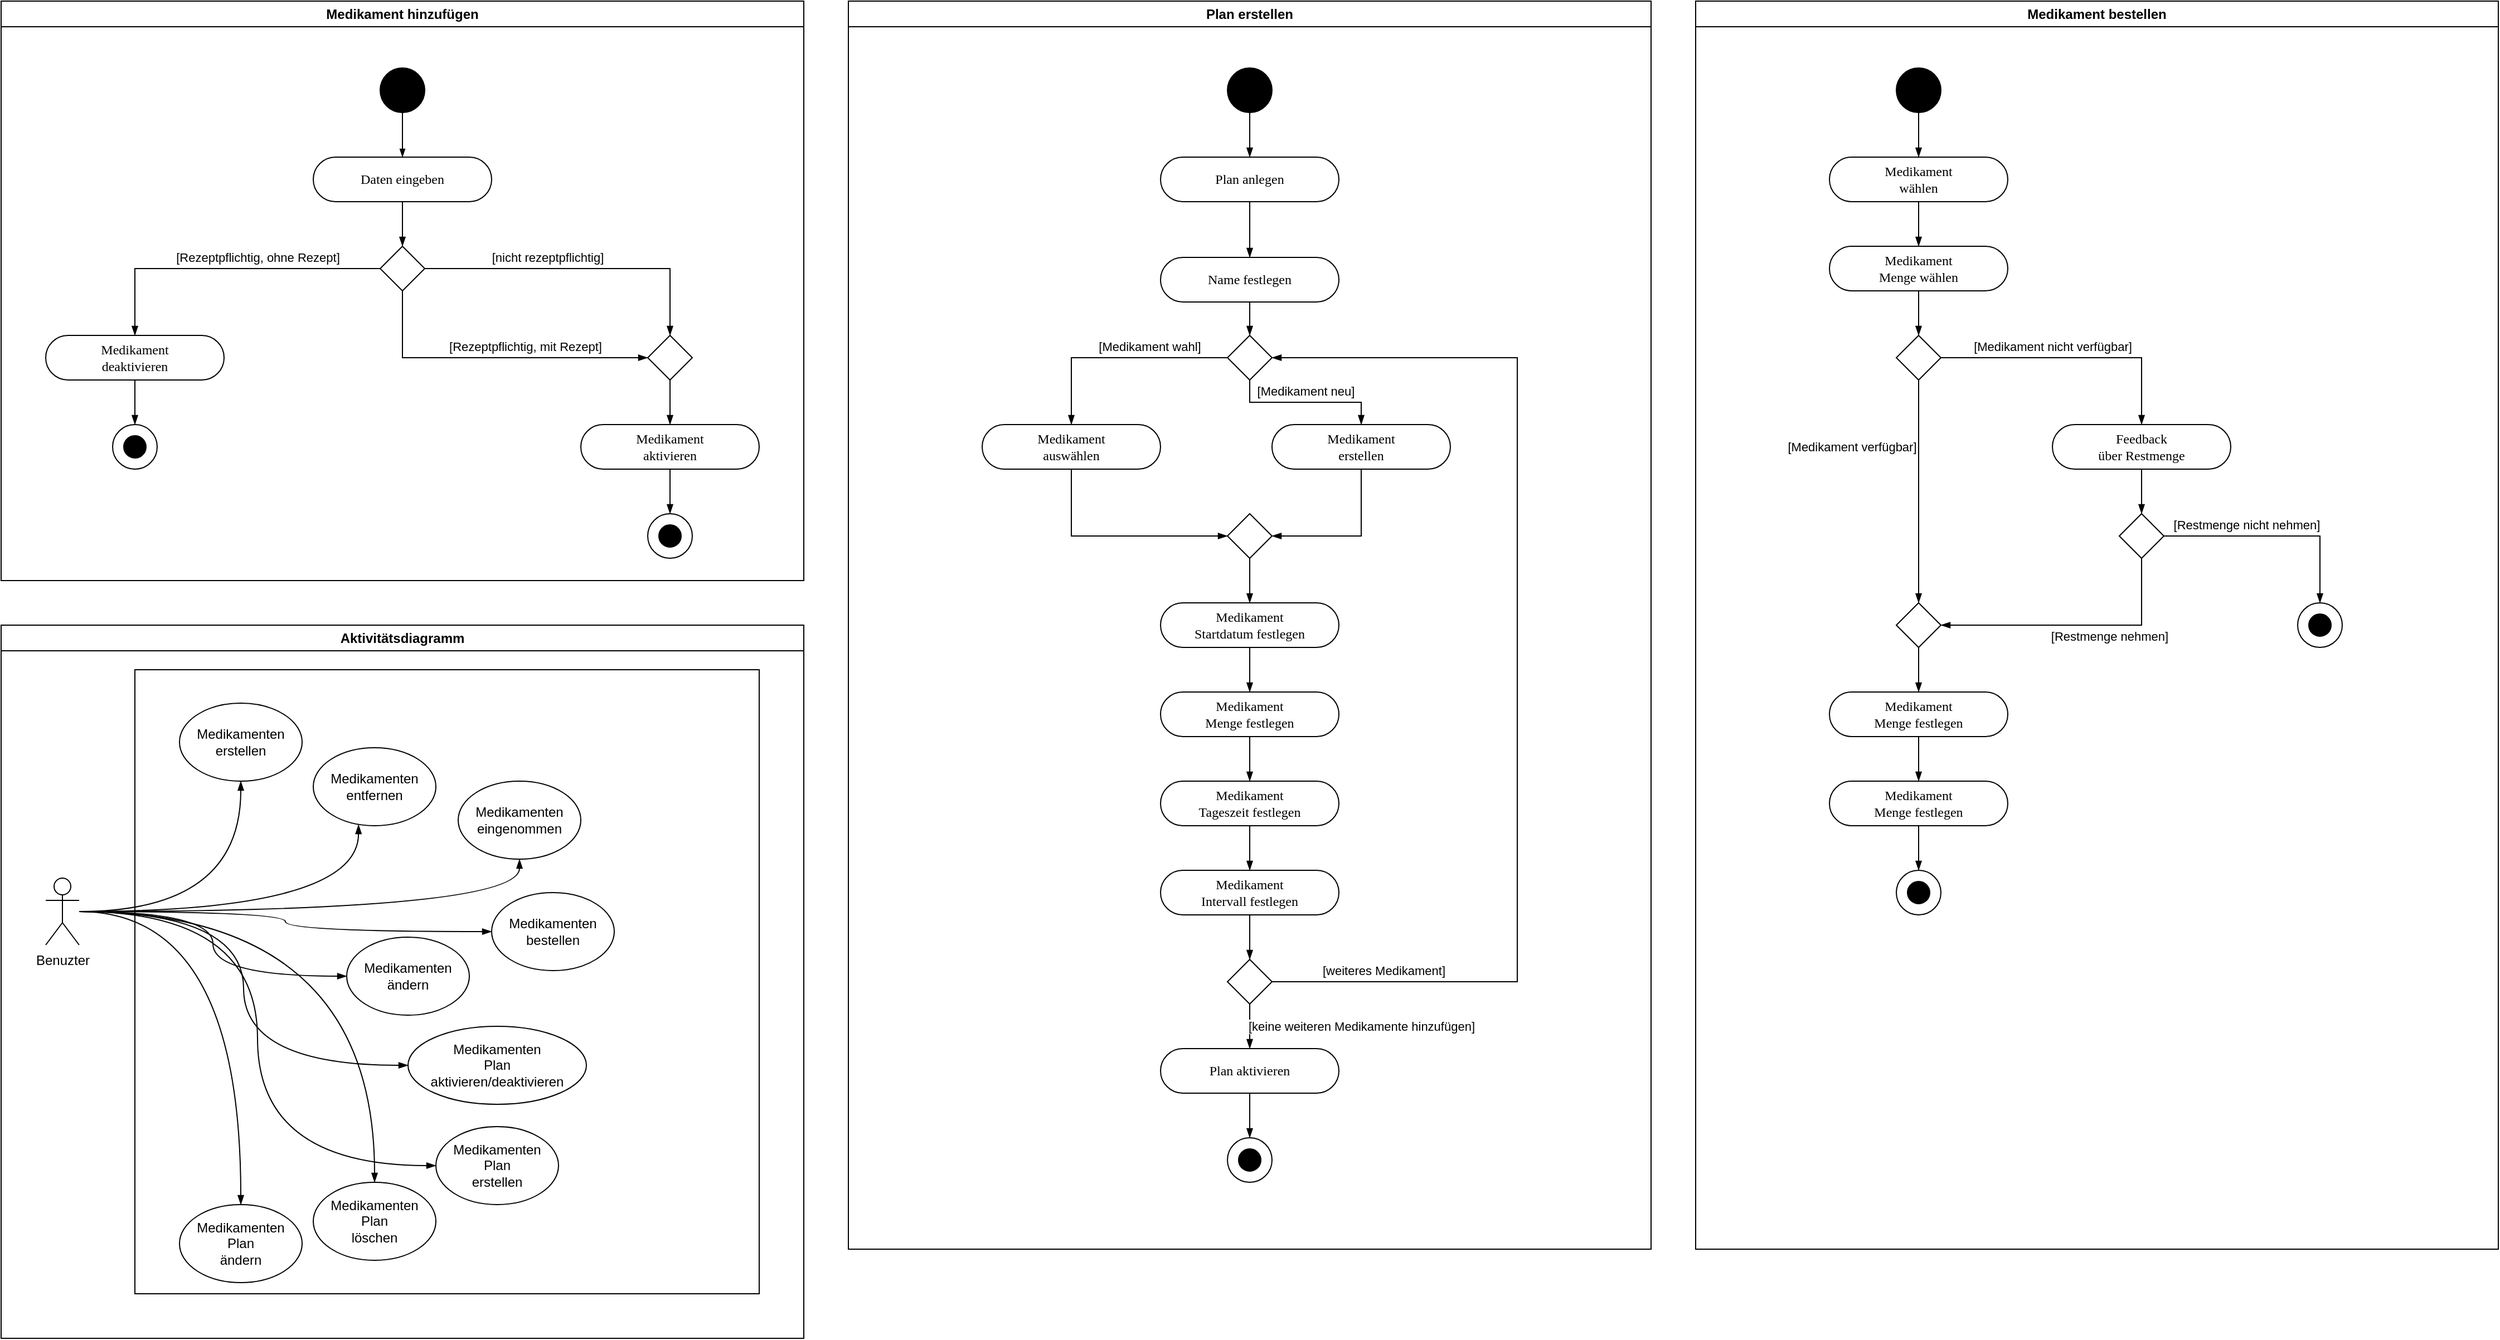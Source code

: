 <mxfile version="20.8.2" type="github">
  <diagram name="Page-1" id="0783ab3e-0a74-02c8-0abd-f7b4e66b4bec">
    <mxGraphModel dx="1434" dy="746" grid="1" gridSize="10" guides="1" tooltips="1" connect="1" arrows="1" fold="1" page="1" pageScale="1" pageWidth="2336" pageHeight="1654" background="none" math="0" shadow="0">
      <root>
        <mxCell id="0" />
        <mxCell id="1" parent="0" />
        <mxCell id="cQL__vxB0-XnDKcjRtCF-30" value="Medikament hinzufügen" style="swimlane;whiteSpace=wrap;html=1;fillColor=none;" parent="1" vertex="1">
          <mxGeometry x="40" y="40" width="720" height="520" as="geometry">
            <mxRectangle x="40" y="40" width="180" height="30" as="alternateBounds" />
          </mxGeometry>
        </mxCell>
        <mxCell id="60571a20871a0731-8" value="&lt;div&gt;Daten eingeben&lt;/div&gt;" style="rounded=1;whiteSpace=wrap;html=1;shadow=0;comic=0;labelBackgroundColor=none;strokeWidth=1;fontFamily=Verdana;fontSize=12;align=center;arcSize=50;" parent="cQL__vxB0-XnDKcjRtCF-30" vertex="1">
          <mxGeometry x="280" y="140" width="160" height="40" as="geometry" />
        </mxCell>
        <mxCell id="60571a20871a0731-4" value="" style="ellipse;whiteSpace=wrap;html=1;rounded=0;shadow=0;comic=0;labelBackgroundColor=none;strokeWidth=1;fillColor=#000000;fontFamily=Verdana;fontSize=12;align=center;" parent="cQL__vxB0-XnDKcjRtCF-30" vertex="1">
          <mxGeometry x="340" y="60" width="40" height="40" as="geometry" />
        </mxCell>
        <mxCell id="1c1d494c118603dd-27" style="edgeStyle=orthogonalEdgeStyle;rounded=0;html=1;labelBackgroundColor=none;startArrow=none;startFill=0;startSize=5;endArrow=blockThin;endFill=1;endSize=5;jettySize=auto;orthogonalLoop=1;strokeWidth=1;fontFamily=Verdana;fontSize=12" parent="cQL__vxB0-XnDKcjRtCF-30" source="60571a20871a0731-4" target="60571a20871a0731-8" edge="1">
          <mxGeometry relative="1" as="geometry" />
        </mxCell>
        <mxCell id="cQL__vxB0-XnDKcjRtCF-1" value="" style="rhombus;whiteSpace=wrap;html=1;" parent="cQL__vxB0-XnDKcjRtCF-30" vertex="1">
          <mxGeometry x="340" y="220" width="40" height="40" as="geometry" />
        </mxCell>
        <mxCell id="cQL__vxB0-XnDKcjRtCF-2" style="edgeStyle=elbowEdgeStyle;rounded=0;orthogonalLoop=1;jettySize=auto;html=1;startArrow=none;startFill=0;endArrow=blockThin;endFill=1;" parent="cQL__vxB0-XnDKcjRtCF-30" source="60571a20871a0731-8" target="cQL__vxB0-XnDKcjRtCF-1" edge="1">
          <mxGeometry relative="1" as="geometry" />
        </mxCell>
        <mxCell id="cQL__vxB0-XnDKcjRtCF-3" value="" style="rhombus;whiteSpace=wrap;html=1;" parent="cQL__vxB0-XnDKcjRtCF-30" vertex="1">
          <mxGeometry x="580" y="300" width="40" height="40" as="geometry" />
        </mxCell>
        <mxCell id="cQL__vxB0-XnDKcjRtCF-4" style="edgeStyle=elbowEdgeStyle;rounded=0;orthogonalLoop=1;jettySize=auto;html=1;startArrow=none;startFill=0;endArrow=blockThin;endFill=1;" parent="cQL__vxB0-XnDKcjRtCF-30" source="cQL__vxB0-XnDKcjRtCF-1" target="cQL__vxB0-XnDKcjRtCF-3" edge="1">
          <mxGeometry relative="1" as="geometry">
            <Array as="points">
              <mxPoint x="600" y="240" />
              <mxPoint x="420" y="190" />
              <mxPoint x="640" y="190" />
              <mxPoint x="660" y="210" />
              <mxPoint x="670" y="215" />
              <mxPoint x="415" y="250" />
            </Array>
          </mxGeometry>
        </mxCell>
        <mxCell id="cQL__vxB0-XnDKcjRtCF-28" value="&lt;div&gt;[nicht rezeptpflichtig]&lt;/div&gt;" style="edgeLabel;html=1;align=center;verticalAlign=middle;resizable=0;points=[];" parent="cQL__vxB0-XnDKcjRtCF-4" vertex="1" connectable="0">
          <mxGeometry x="-0.479" y="2" relative="1" as="geometry">
            <mxPoint x="37" y="-8" as="offset" />
          </mxGeometry>
        </mxCell>
        <mxCell id="cQL__vxB0-XnDKcjRtCF-19" style="edgeStyle=orthogonalEdgeStyle;rounded=0;orthogonalLoop=1;jettySize=auto;html=1;entryX=0;entryY=0.5;entryDx=0;entryDy=0;startArrow=none;startFill=0;endArrow=blockThin;endFill=1;" parent="cQL__vxB0-XnDKcjRtCF-30" source="cQL__vxB0-XnDKcjRtCF-1" target="cQL__vxB0-XnDKcjRtCF-3" edge="1">
          <mxGeometry relative="1" as="geometry">
            <Array as="points">
              <mxPoint x="360" y="320" />
            </Array>
          </mxGeometry>
        </mxCell>
        <mxCell id="cQL__vxB0-XnDKcjRtCF-29" value="&lt;div&gt;[Rezeptpflichtig, mit Rezept]&lt;/div&gt;" style="edgeLabel;html=1;align=center;verticalAlign=middle;resizable=0;points=[];" parent="cQL__vxB0-XnDKcjRtCF-19" vertex="1" connectable="0">
          <mxGeometry x="0.4" y="-4" relative="1" as="geometry">
            <mxPoint x="-26" y="-14" as="offset" />
          </mxGeometry>
        </mxCell>
        <mxCell id="cQL__vxB0-XnDKcjRtCF-6" value="&lt;div&gt;Medikament&lt;/div&gt;&lt;div&gt;aktivieren&lt;/div&gt;" style="rounded=1;whiteSpace=wrap;html=1;shadow=0;comic=0;labelBackgroundColor=none;strokeWidth=1;fontFamily=Verdana;fontSize=12;align=center;arcSize=50;" parent="cQL__vxB0-XnDKcjRtCF-30" vertex="1">
          <mxGeometry x="520" y="380" width="160" height="40" as="geometry" />
        </mxCell>
        <mxCell id="cQL__vxB0-XnDKcjRtCF-22" style="edgeStyle=orthogonalEdgeStyle;rounded=0;orthogonalLoop=1;jettySize=auto;html=1;entryX=0.5;entryY=0;entryDx=0;entryDy=0;startArrow=none;startFill=0;endArrow=blockThin;endFill=1;" parent="cQL__vxB0-XnDKcjRtCF-30" source="cQL__vxB0-XnDKcjRtCF-3" target="cQL__vxB0-XnDKcjRtCF-6" edge="1">
          <mxGeometry relative="1" as="geometry" />
        </mxCell>
        <mxCell id="cQL__vxB0-XnDKcjRtCF-7" value="&lt;div&gt;Medikament&lt;/div&gt;&lt;div&gt;deaktivieren&lt;/div&gt;" style="rounded=1;whiteSpace=wrap;html=1;shadow=0;comic=0;labelBackgroundColor=none;strokeWidth=1;fontFamily=Verdana;fontSize=12;align=center;arcSize=50;" parent="cQL__vxB0-XnDKcjRtCF-30" vertex="1">
          <mxGeometry x="40" y="300" width="160" height="40" as="geometry" />
        </mxCell>
        <mxCell id="cQL__vxB0-XnDKcjRtCF-26" value="&lt;div&gt;[Rezeptpflichtig, ohne Rezept]&lt;/div&gt;" style="edgeStyle=orthogonalEdgeStyle;rounded=0;orthogonalLoop=1;jettySize=auto;html=1;entryX=0.5;entryY=0;entryDx=0;entryDy=0;startArrow=none;startFill=0;endArrow=blockThin;endFill=1;" parent="cQL__vxB0-XnDKcjRtCF-30" source="cQL__vxB0-XnDKcjRtCF-1" target="cQL__vxB0-XnDKcjRtCF-7" edge="1">
          <mxGeometry x="-0.214" y="-10" relative="1" as="geometry">
            <mxPoint as="offset" />
          </mxGeometry>
        </mxCell>
        <mxCell id="cQL__vxB0-XnDKcjRtCF-15" style="edgeStyle=orthogonalEdgeStyle;rounded=0;orthogonalLoop=1;jettySize=auto;html=1;entryX=0.5;entryY=0;entryDx=0;entryDy=0;startArrow=none;startFill=0;endArrow=blockThin;endFill=1;" parent="cQL__vxB0-XnDKcjRtCF-30" source="cQL__vxB0-XnDKcjRtCF-7" target="cQL__vxB0-XnDKcjRtCF-17" edge="1">
          <mxGeometry relative="1" as="geometry">
            <mxPoint x="130" y="360" as="targetPoint" />
          </mxGeometry>
        </mxCell>
        <mxCell id="cQL__vxB0-XnDKcjRtCF-27" style="edgeStyle=orthogonalEdgeStyle;rounded=0;orthogonalLoop=1;jettySize=auto;html=1;entryX=0.5;entryY=0;entryDx=0;entryDy=0;startArrow=none;startFill=0;endArrow=blockThin;endFill=1;" parent="cQL__vxB0-XnDKcjRtCF-30" source="cQL__vxB0-XnDKcjRtCF-6" target="cQL__vxB0-XnDKcjRtCF-25" edge="1">
          <mxGeometry relative="1" as="geometry" />
        </mxCell>
        <mxCell id="cQL__vxB0-XnDKcjRtCF-160" value="" style="group" parent="cQL__vxB0-XnDKcjRtCF-30" vertex="1" connectable="0">
          <mxGeometry x="580" y="460" width="40" height="40" as="geometry" />
        </mxCell>
        <mxCell id="cQL__vxB0-XnDKcjRtCF-24" value="" style="ellipse;whiteSpace=wrap;html=1;rounded=0;shadow=0;comic=0;labelBackgroundColor=none;strokeWidth=1;fillColor=#000000;fontFamily=Verdana;fontSize=12;align=center;container=0;" parent="cQL__vxB0-XnDKcjRtCF-160" vertex="1">
          <mxGeometry x="10" y="10" width="20" height="20" as="geometry" />
        </mxCell>
        <mxCell id="cQL__vxB0-XnDKcjRtCF-25" value="" style="ellipse;whiteSpace=wrap;html=1;aspect=fixed;fillColor=none;container=0;" parent="cQL__vxB0-XnDKcjRtCF-160" vertex="1">
          <mxGeometry width="40" height="40" as="geometry" />
        </mxCell>
        <mxCell id="cQL__vxB0-XnDKcjRtCF-161" value="" style="group" parent="cQL__vxB0-XnDKcjRtCF-30" vertex="1" connectable="0">
          <mxGeometry x="100" y="380" width="40" height="40" as="geometry" />
        </mxCell>
        <mxCell id="cQL__vxB0-XnDKcjRtCF-16" value="" style="ellipse;whiteSpace=wrap;html=1;rounded=0;shadow=0;comic=0;labelBackgroundColor=none;strokeWidth=1;fillColor=#000000;fontFamily=Verdana;fontSize=12;align=center;container=0;" parent="cQL__vxB0-XnDKcjRtCF-161" vertex="1">
          <mxGeometry x="10" y="10" width="20" height="20" as="geometry" />
        </mxCell>
        <mxCell id="cQL__vxB0-XnDKcjRtCF-17" value="" style="ellipse;whiteSpace=wrap;html=1;aspect=fixed;fillColor=none;container=0;" parent="cQL__vxB0-XnDKcjRtCF-161" vertex="1">
          <mxGeometry width="40" height="40" as="geometry" />
        </mxCell>
        <mxCell id="cQL__vxB0-XnDKcjRtCF-35" value="Plan erstellen" style="swimlane;whiteSpace=wrap;html=1;fillColor=none;container=0;" parent="1" vertex="1">
          <mxGeometry x="800" y="40" width="720" height="1120" as="geometry" />
        </mxCell>
        <mxCell id="cQL__vxB0-XnDKcjRtCF-38" style="edgeStyle=orthogonalEdgeStyle;rounded=0;orthogonalLoop=1;jettySize=auto;html=1;entryX=0.5;entryY=0;entryDx=0;entryDy=0;startArrow=none;startFill=0;endArrow=blockThin;endFill=1;" parent="1" source="cQL__vxB0-XnDKcjRtCF-36" target="cQL__vxB0-XnDKcjRtCF-39" edge="1">
          <mxGeometry relative="1" as="geometry">
            <mxPoint x="1160" y="170" as="targetPoint" />
          </mxGeometry>
        </mxCell>
        <mxCell id="cQL__vxB0-XnDKcjRtCF-36" value="" style="ellipse;whiteSpace=wrap;html=1;rounded=0;shadow=0;comic=0;labelBackgroundColor=none;strokeWidth=1;fillColor=#000000;fontFamily=Verdana;fontSize=12;align=center;" parent="1" vertex="1">
          <mxGeometry x="1140" y="100" width="40" height="40" as="geometry" />
        </mxCell>
        <mxCell id="cQL__vxB0-XnDKcjRtCF-42" style="edgeStyle=orthogonalEdgeStyle;rounded=0;orthogonalLoop=1;jettySize=auto;html=1;endArrow=blockThin;endFill=1;startArrow=none;startFill=0;" parent="1" source="cQL__vxB0-XnDKcjRtCF-39" target="cQL__vxB0-XnDKcjRtCF-41" edge="1">
          <mxGeometry relative="1" as="geometry" />
        </mxCell>
        <mxCell id="cQL__vxB0-XnDKcjRtCF-39" value="Plan anlegen" style="rounded=1;whiteSpace=wrap;html=1;shadow=0;comic=0;labelBackgroundColor=none;strokeWidth=1;fontFamily=Verdana;fontSize=12;align=center;arcSize=50;" parent="1" vertex="1">
          <mxGeometry x="1080" y="180" width="160" height="40" as="geometry" />
        </mxCell>
        <mxCell id="cQL__vxB0-XnDKcjRtCF-46" style="edgeStyle=orthogonalEdgeStyle;rounded=0;orthogonalLoop=1;jettySize=auto;html=1;entryX=0.5;entryY=0;entryDx=0;entryDy=0;startArrow=none;startFill=0;endArrow=blockThin;endFill=1;" parent="1" source="cQL__vxB0-XnDKcjRtCF-41" target="cQL__vxB0-XnDKcjRtCF-44" edge="1">
          <mxGeometry relative="1" as="geometry">
            <mxPoint x="1160" y="340" as="targetPoint" />
          </mxGeometry>
        </mxCell>
        <mxCell id="cQL__vxB0-XnDKcjRtCF-41" value="Name festlegen" style="rounded=1;whiteSpace=wrap;html=1;shadow=0;comic=0;labelBackgroundColor=none;strokeWidth=1;fontFamily=Verdana;fontSize=12;align=center;arcSize=50;fillColor=none;" parent="1" vertex="1">
          <mxGeometry x="1080" y="270" width="160" height="40" as="geometry" />
        </mxCell>
        <mxCell id="cQL__vxB0-XnDKcjRtCF-58" style="edgeStyle=orthogonalEdgeStyle;rounded=0;orthogonalLoop=1;jettySize=auto;html=1;entryX=0.5;entryY=0;entryDx=0;entryDy=0;exitX=0.5;exitY=1;exitDx=0;exitDy=0;startArrow=none;startFill=0;endArrow=blockThin;endFill=1;" parent="1" source="cQL__vxB0-XnDKcjRtCF-44" target="cQL__vxB0-XnDKcjRtCF-59" edge="1">
          <mxGeometry relative="1" as="geometry">
            <mxPoint x="1320" y="400" as="targetPoint" />
            <Array as="points">
              <mxPoint x="1160" y="400" />
              <mxPoint x="1260" y="400" />
            </Array>
          </mxGeometry>
        </mxCell>
        <mxCell id="cQL__vxB0-XnDKcjRtCF-88" value="[Medikament neu]" style="edgeLabel;html=1;align=center;verticalAlign=middle;resizable=0;points=[];" parent="cQL__vxB0-XnDKcjRtCF-58" vertex="1" connectable="0">
          <mxGeometry x="0.329" y="1" relative="1" as="geometry">
            <mxPoint x="-23" y="-9" as="offset" />
          </mxGeometry>
        </mxCell>
        <mxCell id="cQL__vxB0-XnDKcjRtCF-85" style="edgeStyle=orthogonalEdgeStyle;rounded=0;orthogonalLoop=1;jettySize=auto;html=1;entryX=1;entryY=0.5;entryDx=0;entryDy=0;startArrow=blockThin;startFill=1;endArrow=none;endFill=0;" parent="1" source="cQL__vxB0-XnDKcjRtCF-44" target="cQL__vxB0-XnDKcjRtCF-73" edge="1">
          <mxGeometry relative="1" as="geometry">
            <Array as="points">
              <mxPoint x="1400" y="360" />
              <mxPoint x="1400" y="920" />
            </Array>
          </mxGeometry>
        </mxCell>
        <mxCell id="cQL__vxB0-XnDKcjRtCF-86" value="[weiteres Medikament]" style="edgeLabel;html=1;align=center;verticalAlign=middle;resizable=0;points=[];" parent="cQL__vxB0-XnDKcjRtCF-85" vertex="1" connectable="0">
          <mxGeometry x="-0.708" relative="1" as="geometry">
            <mxPoint x="-46" y="550" as="offset" />
          </mxGeometry>
        </mxCell>
        <mxCell id="cQL__vxB0-XnDKcjRtCF-44" value="" style="rhombus;whiteSpace=wrap;html=1;" parent="1" vertex="1">
          <mxGeometry x="1140" y="340" width="40" height="40" as="geometry" />
        </mxCell>
        <mxCell id="cQL__vxB0-XnDKcjRtCF-48" style="edgeStyle=orthogonalEdgeStyle;rounded=0;orthogonalLoop=1;jettySize=auto;html=1;exitX=0;exitY=0.5;exitDx=0;exitDy=0;entryX=0.5;entryY=0;entryDx=0;entryDy=0;startArrow=none;startFill=0;endArrow=blockThin;endFill=1;" parent="1" source="cQL__vxB0-XnDKcjRtCF-44" target="cQL__vxB0-XnDKcjRtCF-47" edge="1">
          <mxGeometry relative="1" as="geometry">
            <mxPoint x="1160" y="380" as="sourcePoint" />
            <Array as="points">
              <mxPoint x="1000" y="360" />
            </Array>
          </mxGeometry>
        </mxCell>
        <mxCell id="cQL__vxB0-XnDKcjRtCF-87" value="&lt;div&gt;[Medikament wahl]&lt;/div&gt;" style="edgeLabel;html=1;align=center;verticalAlign=middle;resizable=0;points=[];" parent="cQL__vxB0-XnDKcjRtCF-48" vertex="1" connectable="0">
          <mxGeometry x="-0.2" y="2" relative="1" as="geometry">
            <mxPoint x="10" y="-12" as="offset" />
          </mxGeometry>
        </mxCell>
        <mxCell id="cQL__vxB0-XnDKcjRtCF-47" value="&lt;div&gt;Medikament&lt;/div&gt;&lt;div&gt;auswählen&lt;br&gt;&lt;/div&gt;" style="rounded=1;whiteSpace=wrap;html=1;shadow=0;comic=0;labelBackgroundColor=none;strokeWidth=1;fontFamily=Verdana;fontSize=12;align=center;arcSize=50;fillColor=none;" parent="1" vertex="1">
          <mxGeometry x="920" y="420" width="160" height="40" as="geometry" />
        </mxCell>
        <mxCell id="cQL__vxB0-XnDKcjRtCF-52" style="edgeStyle=orthogonalEdgeStyle;rounded=0;orthogonalLoop=1;jettySize=auto;html=1;startArrow=none;startFill=0;endArrow=blockThin;endFill=1;" parent="1" source="cQL__vxB0-XnDKcjRtCF-49" target="cQL__vxB0-XnDKcjRtCF-51" edge="1">
          <mxGeometry relative="1" as="geometry" />
        </mxCell>
        <mxCell id="cQL__vxB0-XnDKcjRtCF-49" value="&lt;div&gt;Medikament&lt;/div&gt;&lt;div&gt;Startdatum festlegen&lt;br&gt;&lt;/div&gt;" style="rounded=1;whiteSpace=wrap;html=1;shadow=0;comic=0;labelBackgroundColor=none;strokeWidth=1;fontFamily=Verdana;fontSize=12;align=center;arcSize=50;fillColor=none;" parent="1" vertex="1">
          <mxGeometry x="1080" y="580" width="160" height="40" as="geometry" />
        </mxCell>
        <mxCell id="cQL__vxB0-XnDKcjRtCF-54" style="edgeStyle=orthogonalEdgeStyle;rounded=0;orthogonalLoop=1;jettySize=auto;html=1;startArrow=none;startFill=0;endArrow=blockThin;endFill=1;" parent="1" source="cQL__vxB0-XnDKcjRtCF-51" target="cQL__vxB0-XnDKcjRtCF-53" edge="1">
          <mxGeometry relative="1" as="geometry" />
        </mxCell>
        <mxCell id="cQL__vxB0-XnDKcjRtCF-51" value="&lt;div&gt;Medikament&lt;/div&gt;&lt;div&gt;Menge festlegen&lt;br&gt;&lt;/div&gt;" style="rounded=1;whiteSpace=wrap;html=1;shadow=0;comic=0;labelBackgroundColor=none;strokeWidth=1;fontFamily=Verdana;fontSize=12;align=center;arcSize=50;fillColor=none;" parent="1" vertex="1">
          <mxGeometry x="1080" y="660" width="160" height="40" as="geometry" />
        </mxCell>
        <mxCell id="cQL__vxB0-XnDKcjRtCF-56" style="edgeStyle=orthogonalEdgeStyle;rounded=0;orthogonalLoop=1;jettySize=auto;html=1;startArrow=none;startFill=0;endArrow=blockThin;endFill=1;" parent="1" source="cQL__vxB0-XnDKcjRtCF-53" target="cQL__vxB0-XnDKcjRtCF-55" edge="1">
          <mxGeometry relative="1" as="geometry" />
        </mxCell>
        <mxCell id="cQL__vxB0-XnDKcjRtCF-53" value="&lt;div&gt;Medikament&lt;/div&gt;&lt;div&gt;Tageszeit festlegen&lt;br&gt;&lt;/div&gt;" style="rounded=1;whiteSpace=wrap;html=1;shadow=0;comic=0;labelBackgroundColor=none;strokeWidth=1;fontFamily=Verdana;fontSize=12;align=center;arcSize=50;fillColor=none;" parent="1" vertex="1">
          <mxGeometry x="1080" y="740" width="160" height="40" as="geometry" />
        </mxCell>
        <mxCell id="cQL__vxB0-XnDKcjRtCF-76" style="edgeStyle=orthogonalEdgeStyle;rounded=0;orthogonalLoop=1;jettySize=auto;html=1;entryX=0.5;entryY=0;entryDx=0;entryDy=0;startArrow=none;startFill=0;endArrow=blockThin;endFill=1;" parent="1" source="cQL__vxB0-XnDKcjRtCF-55" target="cQL__vxB0-XnDKcjRtCF-73" edge="1">
          <mxGeometry relative="1" as="geometry" />
        </mxCell>
        <mxCell id="cQL__vxB0-XnDKcjRtCF-55" value="&lt;div&gt;Medikament&lt;/div&gt;Intervall festlegen" style="rounded=1;whiteSpace=wrap;html=1;shadow=0;comic=0;labelBackgroundColor=none;strokeWidth=1;fontFamily=Verdana;fontSize=12;align=center;arcSize=50;fillColor=none;" parent="1" vertex="1">
          <mxGeometry x="1080" y="820" width="160" height="40" as="geometry" />
        </mxCell>
        <mxCell id="cQL__vxB0-XnDKcjRtCF-59" value="&lt;div&gt;Medikament&lt;/div&gt;&lt;div&gt;erstellen&lt;/div&gt;" style="rounded=1;whiteSpace=wrap;html=1;shadow=0;comic=0;labelBackgroundColor=none;strokeWidth=1;fontFamily=Verdana;fontSize=12;align=center;arcSize=50;fillColor=none;" parent="1" vertex="1">
          <mxGeometry x="1180" y="420" width="160" height="40" as="geometry" />
        </mxCell>
        <mxCell id="cQL__vxB0-XnDKcjRtCF-158" style="edgeStyle=orthogonalEdgeStyle;rounded=0;orthogonalLoop=1;jettySize=auto;html=1;entryX=0.5;entryY=0;entryDx=0;entryDy=0;startArrow=none;startFill=0;endArrow=blockThin;endFill=1;" parent="1" source="cQL__vxB0-XnDKcjRtCF-62" target="cQL__vxB0-XnDKcjRtCF-156" edge="1">
          <mxGeometry relative="1" as="geometry" />
        </mxCell>
        <mxCell id="cQL__vxB0-XnDKcjRtCF-62" value="Plan aktivieren" style="rounded=1;whiteSpace=wrap;html=1;shadow=0;comic=0;labelBackgroundColor=none;strokeWidth=1;fontFamily=Verdana;fontSize=12;align=center;arcSize=50;fillColor=none;" parent="1" vertex="1">
          <mxGeometry x="1080" y="980" width="160" height="40" as="geometry" />
        </mxCell>
        <mxCell id="cQL__vxB0-XnDKcjRtCF-84" style="edgeStyle=orthogonalEdgeStyle;rounded=0;orthogonalLoop=1;jettySize=auto;html=1;entryX=0.5;entryY=0;entryDx=0;entryDy=0;startArrow=none;startFill=0;endArrow=blockThin;endFill=1;" parent="1" source="cQL__vxB0-XnDKcjRtCF-73" target="cQL__vxB0-XnDKcjRtCF-62" edge="1">
          <mxGeometry relative="1" as="geometry" />
        </mxCell>
        <mxCell id="cQL__vxB0-XnDKcjRtCF-111" value="[keine weiteren Medikamente hinzufügen]" style="edgeLabel;html=1;align=center;verticalAlign=middle;resizable=0;points=[];" parent="cQL__vxB0-XnDKcjRtCF-84" vertex="1" connectable="0">
          <mxGeometry x="-0.263" y="1" relative="1" as="geometry">
            <mxPoint x="99" y="5" as="offset" />
          </mxGeometry>
        </mxCell>
        <mxCell id="cQL__vxB0-XnDKcjRtCF-73" value="" style="rhombus;whiteSpace=wrap;html=1;" parent="1" vertex="1">
          <mxGeometry x="1140" y="900" width="40" height="40" as="geometry" />
        </mxCell>
        <mxCell id="cQL__vxB0-XnDKcjRtCF-77" value="" style="rhombus;whiteSpace=wrap;html=1;fillColor=none;" parent="1" vertex="1">
          <mxGeometry x="1140" y="500" width="40" height="40" as="geometry" />
        </mxCell>
        <mxCell id="cQL__vxB0-XnDKcjRtCF-79" style="edgeStyle=orthogonalEdgeStyle;rounded=0;orthogonalLoop=1;jettySize=auto;html=1;entryX=0;entryY=0.5;entryDx=0;entryDy=0;startArrow=none;startFill=0;endArrow=blockThin;endFill=1;" parent="1" source="cQL__vxB0-XnDKcjRtCF-47" target="cQL__vxB0-XnDKcjRtCF-77" edge="1">
          <mxGeometry relative="1" as="geometry">
            <Array as="points">
              <mxPoint x="1000" y="520" />
            </Array>
          </mxGeometry>
        </mxCell>
        <mxCell id="cQL__vxB0-XnDKcjRtCF-80" style="edgeStyle=orthogonalEdgeStyle;rounded=0;orthogonalLoop=1;jettySize=auto;html=1;entryX=1;entryY=0.5;entryDx=0;entryDy=0;startArrow=none;startFill=0;endArrow=blockThin;endFill=1;" parent="1" source="cQL__vxB0-XnDKcjRtCF-59" target="cQL__vxB0-XnDKcjRtCF-77" edge="1">
          <mxGeometry relative="1" as="geometry" />
        </mxCell>
        <mxCell id="cQL__vxB0-XnDKcjRtCF-81" style="edgeStyle=orthogonalEdgeStyle;rounded=0;orthogonalLoop=1;jettySize=auto;html=1;entryX=0.5;entryY=0;entryDx=0;entryDy=0;startArrow=none;startFill=0;endArrow=blockThin;endFill=1;" parent="1" source="cQL__vxB0-XnDKcjRtCF-77" target="cQL__vxB0-XnDKcjRtCF-49" edge="1">
          <mxGeometry relative="1" as="geometry" />
        </mxCell>
        <mxCell id="cQL__vxB0-XnDKcjRtCF-105" value="&lt;div&gt;Medikament bestellen&lt;/div&gt;" style="swimlane;whiteSpace=wrap;html=1;fillColor=none;" parent="1" vertex="1">
          <mxGeometry x="1560" y="40" width="720" height="1120" as="geometry" />
        </mxCell>
        <mxCell id="cQL__vxB0-XnDKcjRtCF-135" style="edgeStyle=orthogonalEdgeStyle;rounded=0;orthogonalLoop=1;jettySize=auto;html=1;entryX=0.5;entryY=0;entryDx=0;entryDy=0;startArrow=none;startFill=0;endArrow=blockThin;endFill=1;" parent="cQL__vxB0-XnDKcjRtCF-105" source="cQL__vxB0-XnDKcjRtCF-112" target="cQL__vxB0-XnDKcjRtCF-113" edge="1">
          <mxGeometry relative="1" as="geometry" />
        </mxCell>
        <mxCell id="cQL__vxB0-XnDKcjRtCF-112" value="" style="ellipse;whiteSpace=wrap;html=1;rounded=0;shadow=0;comic=0;labelBackgroundColor=none;strokeWidth=1;fillColor=#000000;fontFamily=Verdana;fontSize=12;align=center;" parent="cQL__vxB0-XnDKcjRtCF-105" vertex="1">
          <mxGeometry x="180" y="60" width="40" height="40" as="geometry" />
        </mxCell>
        <mxCell id="cQL__vxB0-XnDKcjRtCF-137" style="edgeStyle=orthogonalEdgeStyle;rounded=0;orthogonalLoop=1;jettySize=auto;html=1;entryX=0.5;entryY=0;entryDx=0;entryDy=0;startArrow=none;startFill=0;endArrow=blockThin;endFill=1;" parent="cQL__vxB0-XnDKcjRtCF-105" source="cQL__vxB0-XnDKcjRtCF-113" target="cQL__vxB0-XnDKcjRtCF-114" edge="1">
          <mxGeometry relative="1" as="geometry" />
        </mxCell>
        <mxCell id="cQL__vxB0-XnDKcjRtCF-113" value="&lt;div&gt;Medikament&lt;/div&gt;wählen" style="rounded=1;whiteSpace=wrap;html=1;shadow=0;comic=0;labelBackgroundColor=none;strokeWidth=1;fontFamily=Verdana;fontSize=12;align=center;arcSize=50;fillColor=none;" parent="cQL__vxB0-XnDKcjRtCF-105" vertex="1">
          <mxGeometry x="120" y="140" width="160" height="40" as="geometry" />
        </mxCell>
        <mxCell id="cQL__vxB0-XnDKcjRtCF-138" style="edgeStyle=orthogonalEdgeStyle;rounded=0;orthogonalLoop=1;jettySize=auto;html=1;entryX=0.5;entryY=0;entryDx=0;entryDy=0;startArrow=none;startFill=0;endArrow=blockThin;endFill=1;" parent="cQL__vxB0-XnDKcjRtCF-105" source="cQL__vxB0-XnDKcjRtCF-114" target="cQL__vxB0-XnDKcjRtCF-115" edge="1">
          <mxGeometry relative="1" as="geometry" />
        </mxCell>
        <mxCell id="cQL__vxB0-XnDKcjRtCF-114" value="&lt;div&gt;Medikament&lt;/div&gt;&lt;div&gt;Menge wählen&lt;br&gt;&lt;/div&gt;" style="rounded=1;whiteSpace=wrap;html=1;shadow=0;comic=0;labelBackgroundColor=none;strokeWidth=1;fontFamily=Verdana;fontSize=12;align=center;arcSize=50;fillColor=none;" parent="cQL__vxB0-XnDKcjRtCF-105" vertex="1">
          <mxGeometry x="120" y="220" width="160" height="40" as="geometry" />
        </mxCell>
        <mxCell id="cQL__vxB0-XnDKcjRtCF-139" style="edgeStyle=orthogonalEdgeStyle;rounded=0;orthogonalLoop=1;jettySize=auto;html=1;startArrow=none;startFill=0;endArrow=blockThin;endFill=1;" parent="cQL__vxB0-XnDKcjRtCF-105" source="cQL__vxB0-XnDKcjRtCF-115" target="cQL__vxB0-XnDKcjRtCF-118" edge="1">
          <mxGeometry relative="1" as="geometry" />
        </mxCell>
        <mxCell id="cQL__vxB0-XnDKcjRtCF-149" value="[Medikament verfügbar]" style="edgeLabel;html=1;align=center;verticalAlign=middle;resizable=0;points=[];" parent="cQL__vxB0-XnDKcjRtCF-139" vertex="1" connectable="0">
          <mxGeometry x="-0.451" y="-1" relative="1" as="geometry">
            <mxPoint x="-59" y="5" as="offset" />
          </mxGeometry>
        </mxCell>
        <mxCell id="cQL__vxB0-XnDKcjRtCF-142" style="edgeStyle=orthogonalEdgeStyle;rounded=0;orthogonalLoop=1;jettySize=auto;html=1;entryX=0.5;entryY=0;entryDx=0;entryDy=0;startArrow=none;startFill=0;endArrow=blockThin;endFill=1;" parent="cQL__vxB0-XnDKcjRtCF-105" source="cQL__vxB0-XnDKcjRtCF-115" target="cQL__vxB0-XnDKcjRtCF-116" edge="1">
          <mxGeometry relative="1" as="geometry" />
        </mxCell>
        <mxCell id="cQL__vxB0-XnDKcjRtCF-148" value="[Medikament nicht verfügbar]" style="edgeLabel;html=1;align=center;verticalAlign=middle;resizable=0;points=[];" parent="cQL__vxB0-XnDKcjRtCF-142" vertex="1" connectable="0">
          <mxGeometry x="-0.14" y="2" relative="1" as="geometry">
            <mxPoint x="-3" y="-8" as="offset" />
          </mxGeometry>
        </mxCell>
        <mxCell id="cQL__vxB0-XnDKcjRtCF-115" value="" style="rhombus;whiteSpace=wrap;html=1;fillColor=none;" parent="cQL__vxB0-XnDKcjRtCF-105" vertex="1">
          <mxGeometry x="180" y="300" width="40" height="40" as="geometry" />
        </mxCell>
        <mxCell id="cQL__vxB0-XnDKcjRtCF-143" style="edgeStyle=orthogonalEdgeStyle;rounded=0;orthogonalLoop=1;jettySize=auto;html=1;entryX=0.5;entryY=0;entryDx=0;entryDy=0;startArrow=none;startFill=0;endArrow=blockThin;endFill=1;" parent="cQL__vxB0-XnDKcjRtCF-105" source="cQL__vxB0-XnDKcjRtCF-116" target="cQL__vxB0-XnDKcjRtCF-117" edge="1">
          <mxGeometry relative="1" as="geometry" />
        </mxCell>
        <mxCell id="cQL__vxB0-XnDKcjRtCF-146" style="edgeStyle=orthogonalEdgeStyle;rounded=0;orthogonalLoop=1;jettySize=auto;html=1;entryX=0.5;entryY=0;entryDx=0;entryDy=0;startArrow=none;startFill=0;endArrow=blockThin;endFill=1;exitX=1;exitY=0.5;exitDx=0;exitDy=0;" parent="cQL__vxB0-XnDKcjRtCF-105" source="cQL__vxB0-XnDKcjRtCF-117" target="cQL__vxB0-XnDKcjRtCF-145" edge="1">
          <mxGeometry relative="1" as="geometry" />
        </mxCell>
        <mxCell id="cQL__vxB0-XnDKcjRtCF-150" value="[Restmenge nicht nehmen]" style="edgeLabel;html=1;align=center;verticalAlign=middle;resizable=0;points=[];" parent="cQL__vxB0-XnDKcjRtCF-146" vertex="1" connectable="0">
          <mxGeometry x="-0.686" y="2" relative="1" as="geometry">
            <mxPoint x="42" y="-8" as="offset" />
          </mxGeometry>
        </mxCell>
        <mxCell id="cQL__vxB0-XnDKcjRtCF-116" value="&lt;div&gt;Feedback&lt;/div&gt;&lt;div&gt;über Restmenge&lt;br&gt;&lt;/div&gt;" style="rounded=1;whiteSpace=wrap;html=1;shadow=0;comic=0;labelBackgroundColor=none;strokeWidth=1;fontFamily=Verdana;fontSize=12;align=center;arcSize=50;fillColor=none;" parent="cQL__vxB0-XnDKcjRtCF-105" vertex="1">
          <mxGeometry x="320" y="380" width="160" height="40" as="geometry" />
        </mxCell>
        <mxCell id="cQL__vxB0-XnDKcjRtCF-147" style="edgeStyle=orthogonalEdgeStyle;rounded=0;orthogonalLoop=1;jettySize=auto;html=1;entryX=1;entryY=0.5;entryDx=0;entryDy=0;startArrow=none;startFill=0;endArrow=blockThin;endFill=1;" parent="cQL__vxB0-XnDKcjRtCF-105" source="cQL__vxB0-XnDKcjRtCF-117" target="cQL__vxB0-XnDKcjRtCF-118" edge="1">
          <mxGeometry relative="1" as="geometry">
            <Array as="points">
              <mxPoint x="400" y="560" />
            </Array>
          </mxGeometry>
        </mxCell>
        <mxCell id="cQL__vxB0-XnDKcjRtCF-152" value="[Restmenge nehmen]" style="edgeLabel;html=1;align=center;verticalAlign=middle;resizable=0;points=[];" parent="cQL__vxB0-XnDKcjRtCF-147" vertex="1" connectable="0">
          <mxGeometry x="-0.386" relative="1" as="geometry">
            <mxPoint x="-16" y="10" as="offset" />
          </mxGeometry>
        </mxCell>
        <mxCell id="cQL__vxB0-XnDKcjRtCF-117" value="" style="rhombus;whiteSpace=wrap;html=1;fillColor=none;" parent="cQL__vxB0-XnDKcjRtCF-105" vertex="1">
          <mxGeometry x="380" y="460" width="40" height="40" as="geometry" />
        </mxCell>
        <mxCell id="cQL__vxB0-XnDKcjRtCF-134" style="edgeStyle=orthogonalEdgeStyle;rounded=0;orthogonalLoop=1;jettySize=auto;html=1;entryX=0.5;entryY=0;entryDx=0;entryDy=0;startArrow=none;startFill=0;endArrow=blockThin;endFill=1;" parent="cQL__vxB0-XnDKcjRtCF-105" source="cQL__vxB0-XnDKcjRtCF-118" target="cQL__vxB0-XnDKcjRtCF-119" edge="1">
          <mxGeometry relative="1" as="geometry" />
        </mxCell>
        <mxCell id="cQL__vxB0-XnDKcjRtCF-118" value="" style="rhombus;whiteSpace=wrap;html=1;fillColor=none;" parent="cQL__vxB0-XnDKcjRtCF-105" vertex="1">
          <mxGeometry x="180" y="540" width="40" height="40" as="geometry" />
        </mxCell>
        <mxCell id="cQL__vxB0-XnDKcjRtCF-132" style="edgeStyle=orthogonalEdgeStyle;rounded=0;orthogonalLoop=1;jettySize=auto;html=1;entryX=0.5;entryY=0;entryDx=0;entryDy=0;startArrow=none;startFill=0;endArrow=blockThin;endFill=1;" parent="cQL__vxB0-XnDKcjRtCF-105" source="cQL__vxB0-XnDKcjRtCF-119" target="cQL__vxB0-XnDKcjRtCF-120" edge="1">
          <mxGeometry relative="1" as="geometry" />
        </mxCell>
        <mxCell id="cQL__vxB0-XnDKcjRtCF-119" value="&lt;div&gt;Medikament&lt;/div&gt;&lt;div&gt;Menge festlegen&lt;br&gt;&lt;/div&gt;" style="rounded=1;whiteSpace=wrap;html=1;shadow=0;comic=0;labelBackgroundColor=none;strokeWidth=1;fontFamily=Verdana;fontSize=12;align=center;arcSize=50;fillColor=none;" parent="cQL__vxB0-XnDKcjRtCF-105" vertex="1">
          <mxGeometry x="120" y="620" width="160" height="40" as="geometry" />
        </mxCell>
        <mxCell id="cQL__vxB0-XnDKcjRtCF-133" style="edgeStyle=orthogonalEdgeStyle;rounded=0;orthogonalLoop=1;jettySize=auto;html=1;entryX=0.5;entryY=0;entryDx=0;entryDy=0;startArrow=none;startFill=0;endArrow=blockThin;endFill=1;" parent="cQL__vxB0-XnDKcjRtCF-105" source="cQL__vxB0-XnDKcjRtCF-120" target="cQL__vxB0-XnDKcjRtCF-122" edge="1">
          <mxGeometry relative="1" as="geometry" />
        </mxCell>
        <mxCell id="cQL__vxB0-XnDKcjRtCF-120" value="&lt;div&gt;Medikament&lt;/div&gt;&lt;div&gt;Menge festlegen&lt;br&gt;&lt;/div&gt;" style="rounded=1;whiteSpace=wrap;html=1;shadow=0;comic=0;labelBackgroundColor=none;strokeWidth=1;fontFamily=Verdana;fontSize=12;align=center;arcSize=50;fillColor=none;" parent="cQL__vxB0-XnDKcjRtCF-105" vertex="1">
          <mxGeometry x="120" y="700" width="160" height="40" as="geometry" />
        </mxCell>
        <mxCell id="cQL__vxB0-XnDKcjRtCF-153" value="" style="group" parent="cQL__vxB0-XnDKcjRtCF-105" vertex="1" connectable="0">
          <mxGeometry x="540" y="540" width="40" height="40" as="geometry" />
        </mxCell>
        <mxCell id="cQL__vxB0-XnDKcjRtCF-144" value="" style="ellipse;whiteSpace=wrap;html=1;rounded=0;shadow=0;comic=0;labelBackgroundColor=none;strokeWidth=1;fillColor=#000000;fontFamily=Verdana;fontSize=12;align=center;" parent="cQL__vxB0-XnDKcjRtCF-153" vertex="1">
          <mxGeometry x="10" y="10" width="20" height="20" as="geometry" />
        </mxCell>
        <mxCell id="cQL__vxB0-XnDKcjRtCF-145" value="" style="ellipse;whiteSpace=wrap;html=1;aspect=fixed;fillColor=none;" parent="cQL__vxB0-XnDKcjRtCF-153" vertex="1">
          <mxGeometry width="40" height="40" as="geometry" />
        </mxCell>
        <mxCell id="cQL__vxB0-XnDKcjRtCF-154" value="" style="group" parent="cQL__vxB0-XnDKcjRtCF-105" vertex="1" connectable="0">
          <mxGeometry x="180" y="780" width="40" height="40" as="geometry" />
        </mxCell>
        <mxCell id="cQL__vxB0-XnDKcjRtCF-121" value="" style="ellipse;whiteSpace=wrap;html=1;rounded=0;shadow=0;comic=0;labelBackgroundColor=none;strokeWidth=1;fillColor=#000000;fontFamily=Verdana;fontSize=12;align=center;" parent="cQL__vxB0-XnDKcjRtCF-154" vertex="1">
          <mxGeometry x="10" y="10" width="20" height="20" as="geometry" />
        </mxCell>
        <mxCell id="cQL__vxB0-XnDKcjRtCF-122" value="" style="ellipse;whiteSpace=wrap;html=1;aspect=fixed;fillColor=none;" parent="cQL__vxB0-XnDKcjRtCF-154" vertex="1">
          <mxGeometry width="40" height="40" as="geometry" />
        </mxCell>
        <mxCell id="cQL__vxB0-XnDKcjRtCF-159" value="" style="group" parent="1" vertex="1" connectable="0">
          <mxGeometry x="1140" y="1060" width="40" height="40" as="geometry" />
        </mxCell>
        <mxCell id="cQL__vxB0-XnDKcjRtCF-155" value="" style="ellipse;whiteSpace=wrap;html=1;rounded=0;shadow=0;comic=0;labelBackgroundColor=none;strokeWidth=1;fillColor=#000000;fontFamily=Verdana;fontSize=12;align=center;" parent="cQL__vxB0-XnDKcjRtCF-159" vertex="1">
          <mxGeometry x="10" y="10" width="20" height="20" as="geometry" />
        </mxCell>
        <mxCell id="cQL__vxB0-XnDKcjRtCF-156" value="" style="ellipse;whiteSpace=wrap;html=1;aspect=fixed;fillColor=none;" parent="cQL__vxB0-XnDKcjRtCF-159" vertex="1">
          <mxGeometry width="40" height="40" as="geometry" />
        </mxCell>
        <mxCell id="cQL__vxB0-XnDKcjRtCF-162" value="Aktivitätsdiagramm" style="swimlane;whiteSpace=wrap;html=1;fillColor=none;" parent="1" vertex="1">
          <mxGeometry x="40" y="600" width="720" height="640" as="geometry" />
        </mxCell>
        <mxCell id="cQL__vxB0-XnDKcjRtCF-181" style="edgeStyle=orthogonalEdgeStyle;curved=1;rounded=0;orthogonalLoop=1;jettySize=auto;html=1;entryX=0.5;entryY=1;entryDx=0;entryDy=0;startArrow=none;startFill=0;endArrow=blockThin;endFill=1;" parent="cQL__vxB0-XnDKcjRtCF-162" source="cQL__vxB0-XnDKcjRtCF-163" target="cQL__vxB0-XnDKcjRtCF-172" edge="1">
          <mxGeometry relative="1" as="geometry" />
        </mxCell>
        <mxCell id="cQL__vxB0-XnDKcjRtCF-182" style="edgeStyle=orthogonalEdgeStyle;curved=1;rounded=0;orthogonalLoop=1;jettySize=auto;html=1;entryX=0.369;entryY=0.985;entryDx=0;entryDy=0;entryPerimeter=0;startArrow=none;startFill=0;endArrow=blockThin;endFill=1;" parent="cQL__vxB0-XnDKcjRtCF-162" source="cQL__vxB0-XnDKcjRtCF-163" target="cQL__vxB0-XnDKcjRtCF-176" edge="1">
          <mxGeometry relative="1" as="geometry" />
        </mxCell>
        <mxCell id="cQL__vxB0-XnDKcjRtCF-183" style="edgeStyle=orthogonalEdgeStyle;curved=1;rounded=0;orthogonalLoop=1;jettySize=auto;html=1;startArrow=none;startFill=0;endArrow=blockThin;endFill=1;" parent="cQL__vxB0-XnDKcjRtCF-162" source="cQL__vxB0-XnDKcjRtCF-163" target="cQL__vxB0-XnDKcjRtCF-177" edge="1">
          <mxGeometry relative="1" as="geometry" />
        </mxCell>
        <mxCell id="cQL__vxB0-XnDKcjRtCF-184" style="edgeStyle=orthogonalEdgeStyle;curved=1;rounded=0;orthogonalLoop=1;jettySize=auto;html=1;entryX=0;entryY=0.5;entryDx=0;entryDy=0;startArrow=none;startFill=0;endArrow=blockThin;endFill=1;" parent="cQL__vxB0-XnDKcjRtCF-162" source="cQL__vxB0-XnDKcjRtCF-163" target="cQL__vxB0-XnDKcjRtCF-178" edge="1">
          <mxGeometry relative="1" as="geometry" />
        </mxCell>
        <mxCell id="cQL__vxB0-XnDKcjRtCF-185" style="edgeStyle=orthogonalEdgeStyle;curved=1;rounded=0;orthogonalLoop=1;jettySize=auto;html=1;entryX=0;entryY=0.5;entryDx=0;entryDy=0;startArrow=none;startFill=0;endArrow=blockThin;endFill=1;" parent="cQL__vxB0-XnDKcjRtCF-162" source="cQL__vxB0-XnDKcjRtCF-163" target="cQL__vxB0-XnDKcjRtCF-171" edge="1">
          <mxGeometry relative="1" as="geometry" />
        </mxCell>
        <mxCell id="cQL__vxB0-XnDKcjRtCF-186" style="edgeStyle=orthogonalEdgeStyle;curved=1;rounded=0;orthogonalLoop=1;jettySize=auto;html=1;entryX=0;entryY=0.5;entryDx=0;entryDy=0;startArrow=none;startFill=0;endArrow=blockThin;endFill=1;" parent="cQL__vxB0-XnDKcjRtCF-162" source="cQL__vxB0-XnDKcjRtCF-163" target="cQL__vxB0-XnDKcjRtCF-173" edge="1">
          <mxGeometry relative="1" as="geometry" />
        </mxCell>
        <mxCell id="cQL__vxB0-XnDKcjRtCF-187" style="edgeStyle=orthogonalEdgeStyle;curved=1;rounded=0;orthogonalLoop=1;jettySize=auto;html=1;entryX=0;entryY=0.5;entryDx=0;entryDy=0;startArrow=none;startFill=0;endArrow=blockThin;endFill=1;" parent="cQL__vxB0-XnDKcjRtCF-162" source="cQL__vxB0-XnDKcjRtCF-163" target="cQL__vxB0-XnDKcjRtCF-170" edge="1">
          <mxGeometry relative="1" as="geometry" />
        </mxCell>
        <mxCell id="cQL__vxB0-XnDKcjRtCF-188" style="edgeStyle=orthogonalEdgeStyle;curved=1;rounded=0;orthogonalLoop=1;jettySize=auto;html=1;startArrow=none;startFill=0;endArrow=blockThin;endFill=1;" parent="cQL__vxB0-XnDKcjRtCF-162" source="cQL__vxB0-XnDKcjRtCF-163" target="cQL__vxB0-XnDKcjRtCF-174" edge="1">
          <mxGeometry relative="1" as="geometry" />
        </mxCell>
        <mxCell id="cQL__vxB0-XnDKcjRtCF-190" style="edgeStyle=orthogonalEdgeStyle;curved=1;rounded=0;orthogonalLoop=1;jettySize=auto;html=1;entryX=0.5;entryY=0;entryDx=0;entryDy=0;startArrow=none;startFill=0;endArrow=blockThin;endFill=1;" parent="cQL__vxB0-XnDKcjRtCF-162" source="cQL__vxB0-XnDKcjRtCF-163" target="cQL__vxB0-XnDKcjRtCF-175" edge="1">
          <mxGeometry relative="1" as="geometry" />
        </mxCell>
        <mxCell id="cQL__vxB0-XnDKcjRtCF-163" value="&lt;div&gt;Benuzter&lt;/div&gt;" style="shape=umlActor;verticalLabelPosition=bottom;verticalAlign=top;html=1;outlineConnect=0;fillColor=none;" parent="cQL__vxB0-XnDKcjRtCF-162" vertex="1">
          <mxGeometry x="40" y="227" width="30" height="60" as="geometry" />
        </mxCell>
        <mxCell id="cQL__vxB0-XnDKcjRtCF-169" value="" style="rounded=0;whiteSpace=wrap;html=1;fillColor=none;" parent="cQL__vxB0-XnDKcjRtCF-162" vertex="1">
          <mxGeometry x="120" y="40" width="560" height="560" as="geometry" />
        </mxCell>
        <mxCell id="cQL__vxB0-XnDKcjRtCF-170" value="&lt;div&gt;Medikamenten&lt;/div&gt;&lt;div&gt;Plan&lt;/div&gt;&lt;div&gt;erstellen&lt;br&gt;&lt;/div&gt;" style="ellipse;whiteSpace=wrap;html=1;fillColor=none;" parent="cQL__vxB0-XnDKcjRtCF-162" vertex="1">
          <mxGeometry x="390" y="450" width="110" height="70" as="geometry" />
        </mxCell>
        <mxCell id="cQL__vxB0-XnDKcjRtCF-175" value="&lt;div&gt;Medikamenten&lt;/div&gt;&lt;div&gt;Plan&lt;/div&gt;ändern" style="ellipse;whiteSpace=wrap;html=1;fillColor=none;" parent="cQL__vxB0-XnDKcjRtCF-162" vertex="1">
          <mxGeometry x="160" y="520" width="110" height="70" as="geometry" />
        </mxCell>
        <mxCell id="cQL__vxB0-XnDKcjRtCF-174" value="&lt;div&gt;Medikamenten&lt;/div&gt;&lt;div&gt;Plan&lt;/div&gt;&lt;div&gt;löschen&lt;br&gt;&lt;/div&gt;" style="ellipse;whiteSpace=wrap;html=1;fillColor=none;" parent="cQL__vxB0-XnDKcjRtCF-162" vertex="1">
          <mxGeometry x="280" y="500" width="110" height="70" as="geometry" />
        </mxCell>
        <mxCell id="cQL__vxB0-XnDKcjRtCF-173" value="&lt;div&gt;Medikamenten&lt;/div&gt;&lt;div&gt;Plan&lt;/div&gt;&lt;div&gt;aktivieren/deaktivieren&lt;/div&gt;" style="ellipse;whiteSpace=wrap;html=1;fillColor=none;" parent="cQL__vxB0-XnDKcjRtCF-162" vertex="1">
          <mxGeometry x="365" y="360" width="160" height="70" as="geometry" />
        </mxCell>
        <mxCell id="cQL__vxB0-XnDKcjRtCF-172" value="&lt;div&gt;Medikamenten&lt;/div&gt;erstellen" style="ellipse;whiteSpace=wrap;html=1;fillColor=none;" parent="cQL__vxB0-XnDKcjRtCF-162" vertex="1">
          <mxGeometry x="160" y="70" width="110" height="70" as="geometry" />
        </mxCell>
        <mxCell id="cQL__vxB0-XnDKcjRtCF-171" value="&lt;div&gt;Medikamenten&lt;/div&gt;ändern" style="ellipse;whiteSpace=wrap;html=1;fillColor=none;" parent="cQL__vxB0-XnDKcjRtCF-162" vertex="1">
          <mxGeometry x="310" y="280" width="110" height="70" as="geometry" />
        </mxCell>
        <mxCell id="cQL__vxB0-XnDKcjRtCF-178" value="&lt;div&gt;Medikamenten&lt;/div&gt;bestellen" style="ellipse;whiteSpace=wrap;html=1;fillColor=none;" parent="cQL__vxB0-XnDKcjRtCF-162" vertex="1">
          <mxGeometry x="440" y="240" width="110" height="70" as="geometry" />
        </mxCell>
        <mxCell id="cQL__vxB0-XnDKcjRtCF-177" value="&lt;div&gt;Medikamenten&lt;/div&gt;eingenommen" style="ellipse;whiteSpace=wrap;html=1;fillColor=none;" parent="cQL__vxB0-XnDKcjRtCF-162" vertex="1">
          <mxGeometry x="410" y="140" width="110" height="70" as="geometry" />
        </mxCell>
        <mxCell id="cQL__vxB0-XnDKcjRtCF-176" value="&lt;div&gt;Medikamenten&lt;/div&gt;entfernen" style="ellipse;whiteSpace=wrap;html=1;fillColor=none;" parent="cQL__vxB0-XnDKcjRtCF-162" vertex="1">
          <mxGeometry x="280" y="110" width="110" height="70" as="geometry" />
        </mxCell>
      </root>
    </mxGraphModel>
  </diagram>
</mxfile>
